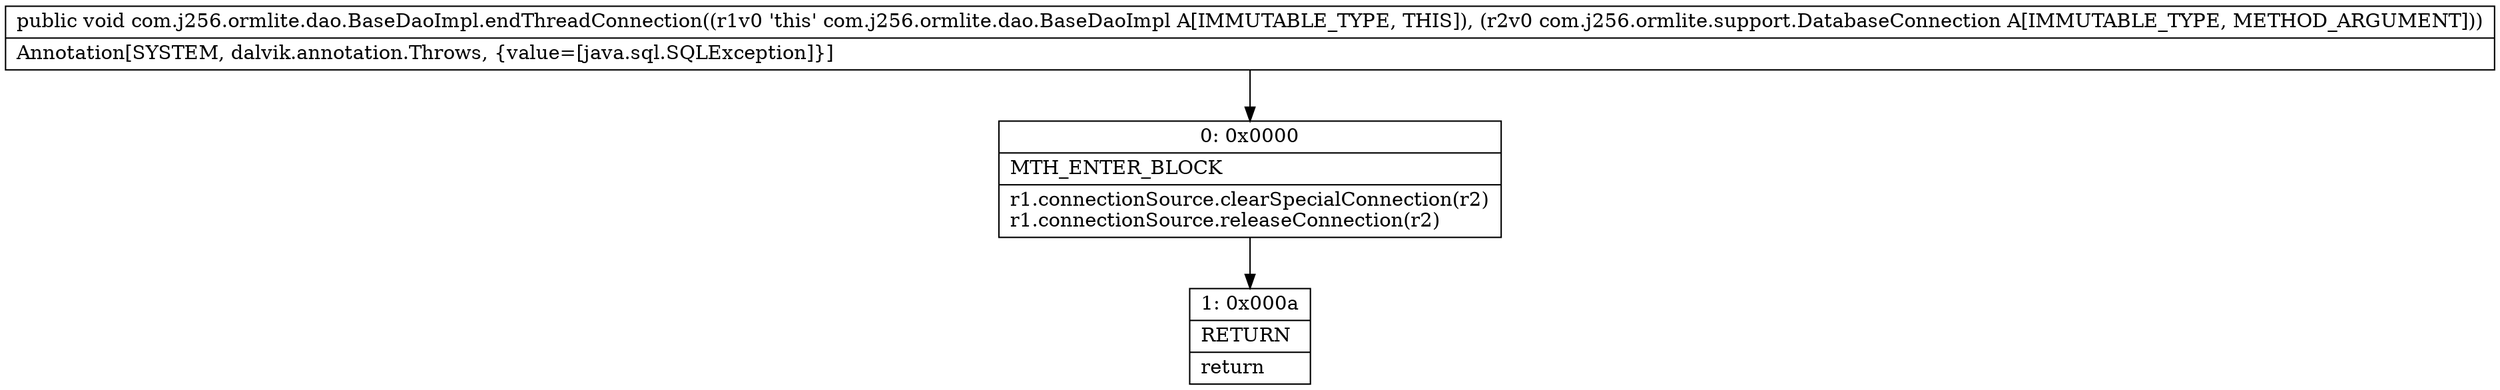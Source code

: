 digraph "CFG forcom.j256.ormlite.dao.BaseDaoImpl.endThreadConnection(Lcom\/j256\/ormlite\/support\/DatabaseConnection;)V" {
Node_0 [shape=record,label="{0\:\ 0x0000|MTH_ENTER_BLOCK\l|r1.connectionSource.clearSpecialConnection(r2)\lr1.connectionSource.releaseConnection(r2)\l}"];
Node_1 [shape=record,label="{1\:\ 0x000a|RETURN\l|return\l}"];
MethodNode[shape=record,label="{public void com.j256.ormlite.dao.BaseDaoImpl.endThreadConnection((r1v0 'this' com.j256.ormlite.dao.BaseDaoImpl A[IMMUTABLE_TYPE, THIS]), (r2v0 com.j256.ormlite.support.DatabaseConnection A[IMMUTABLE_TYPE, METHOD_ARGUMENT]))  | Annotation[SYSTEM, dalvik.annotation.Throws, \{value=[java.sql.SQLException]\}]\l}"];
MethodNode -> Node_0;
Node_0 -> Node_1;
}

